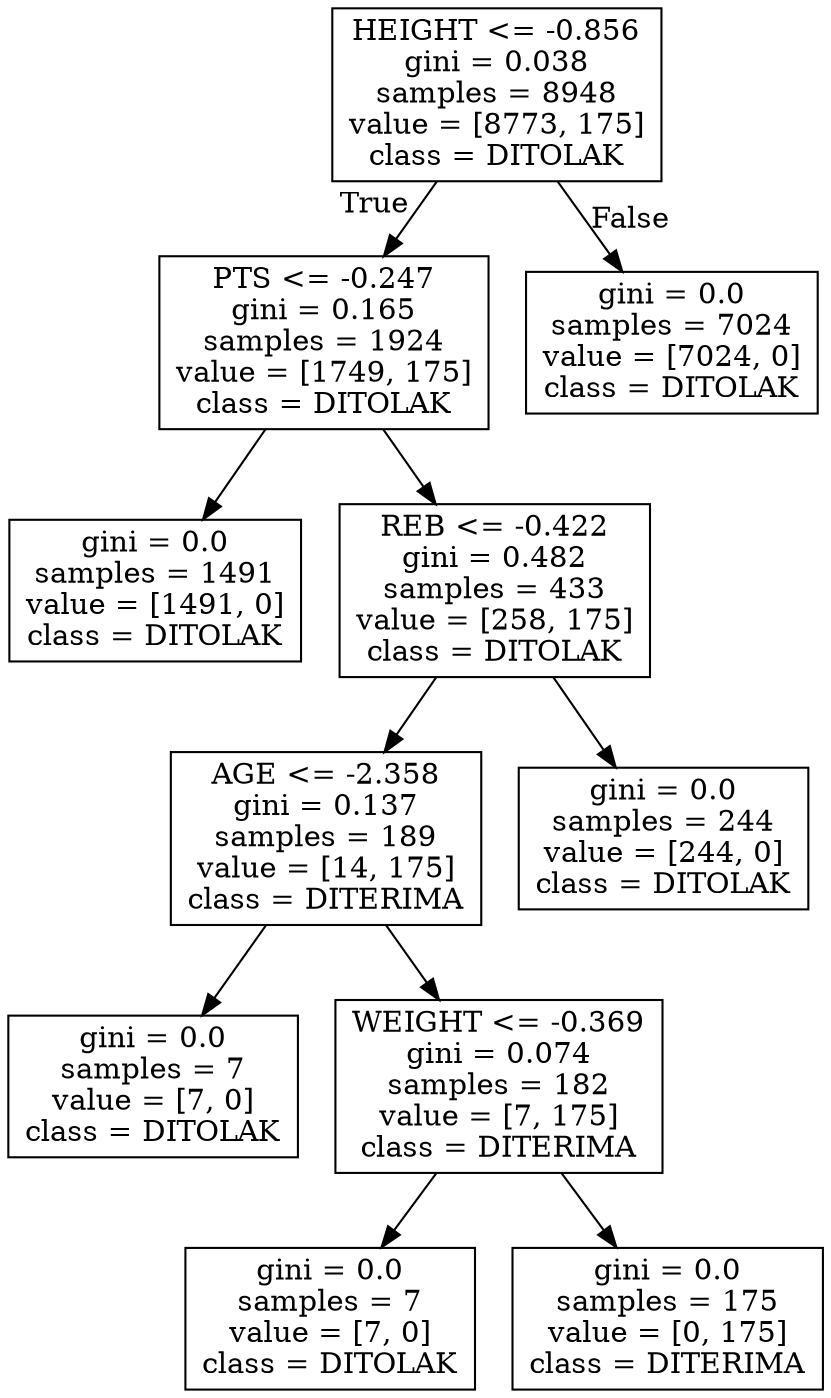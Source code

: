 digraph Tree {
node [shape=box] ;
0 [label="HEIGHT <= -0.856\ngini = 0.038\nsamples = 8948\nvalue = [8773, 175]\nclass = DITOLAK"] ;
1 [label="PTS <= -0.247\ngini = 0.165\nsamples = 1924\nvalue = [1749, 175]\nclass = DITOLAK"] ;
0 -> 1 [labeldistance=2.5, labelangle=45, headlabel="True"] ;
2 [label="gini = 0.0\nsamples = 1491\nvalue = [1491, 0]\nclass = DITOLAK"] ;
1 -> 2 ;
3 [label="REB <= -0.422\ngini = 0.482\nsamples = 433\nvalue = [258, 175]\nclass = DITOLAK"] ;
1 -> 3 ;
4 [label="AGE <= -2.358\ngini = 0.137\nsamples = 189\nvalue = [14, 175]\nclass = DITERIMA"] ;
3 -> 4 ;
5 [label="gini = 0.0\nsamples = 7\nvalue = [7, 0]\nclass = DITOLAK"] ;
4 -> 5 ;
6 [label="WEIGHT <= -0.369\ngini = 0.074\nsamples = 182\nvalue = [7, 175]\nclass = DITERIMA"] ;
4 -> 6 ;
7 [label="gini = 0.0\nsamples = 7\nvalue = [7, 0]\nclass = DITOLAK"] ;
6 -> 7 ;
8 [label="gini = 0.0\nsamples = 175\nvalue = [0, 175]\nclass = DITERIMA"] ;
6 -> 8 ;
9 [label="gini = 0.0\nsamples = 244\nvalue = [244, 0]\nclass = DITOLAK"] ;
3 -> 9 ;
10 [label="gini = 0.0\nsamples = 7024\nvalue = [7024, 0]\nclass = DITOLAK"] ;
0 -> 10 [labeldistance=2.5, labelangle=-45, headlabel="False"] ;
}